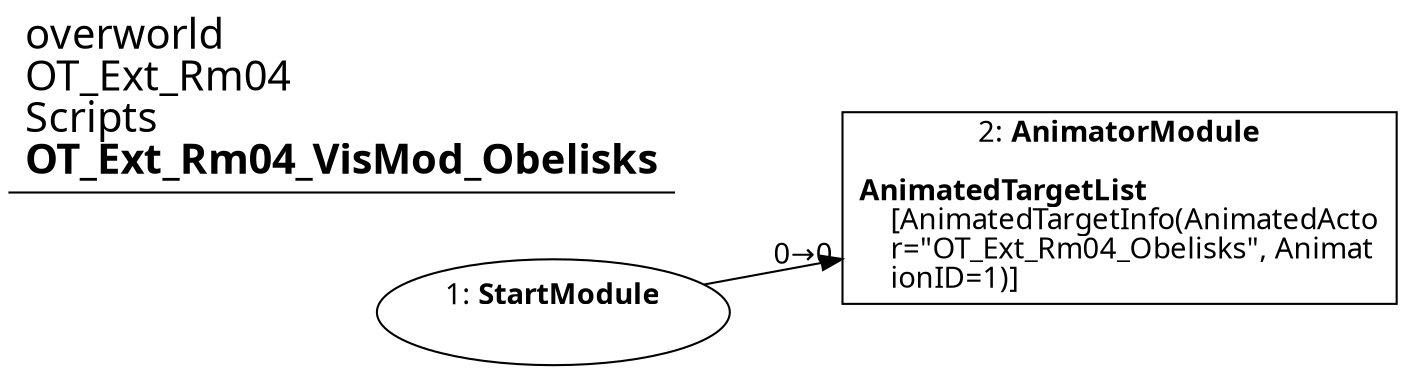 digraph {
    layout = fdp;
    overlap = prism;
    sep = "+16";
    splines = spline;

    node [ shape = box ];

    graph [ fontname = "Segoe UI" ];
    node [ fontname = "Segoe UI" ];
    edge [ fontname = "Segoe UI" ];

    1 [ label = <1: <b>StartModule</b><br/><br/>> ];
    1 [ shape = oval ]
    1 [ pos = "0.273,-0.134!" ];
    1 -> 2 [ label = "0→0" ];

    2 [ label = <2: <b>AnimatorModule</b><br/><br/><b>AnimatedTargetList</b><br align="left"/>    [AnimatedTargetInfo(AnimatedActo<br align="left"/>    r=&quot;OT_Ext_Rm04_Obelisks&quot;, Animat<br align="left"/>    ionID=1)]<br align="left"/>> ];
    2 [ pos = "0.503,-0.134!" ];

    title [ pos = "0.272,-0.133!" ];
    title [ shape = underline ];
    title [ label = <<font point-size="20">overworld<br align="left"/>OT_Ext_Rm04<br align="left"/>Scripts<br align="left"/><b>OT_Ext_Rm04_VisMod_Obelisks</b><br align="left"/></font>> ];
}
